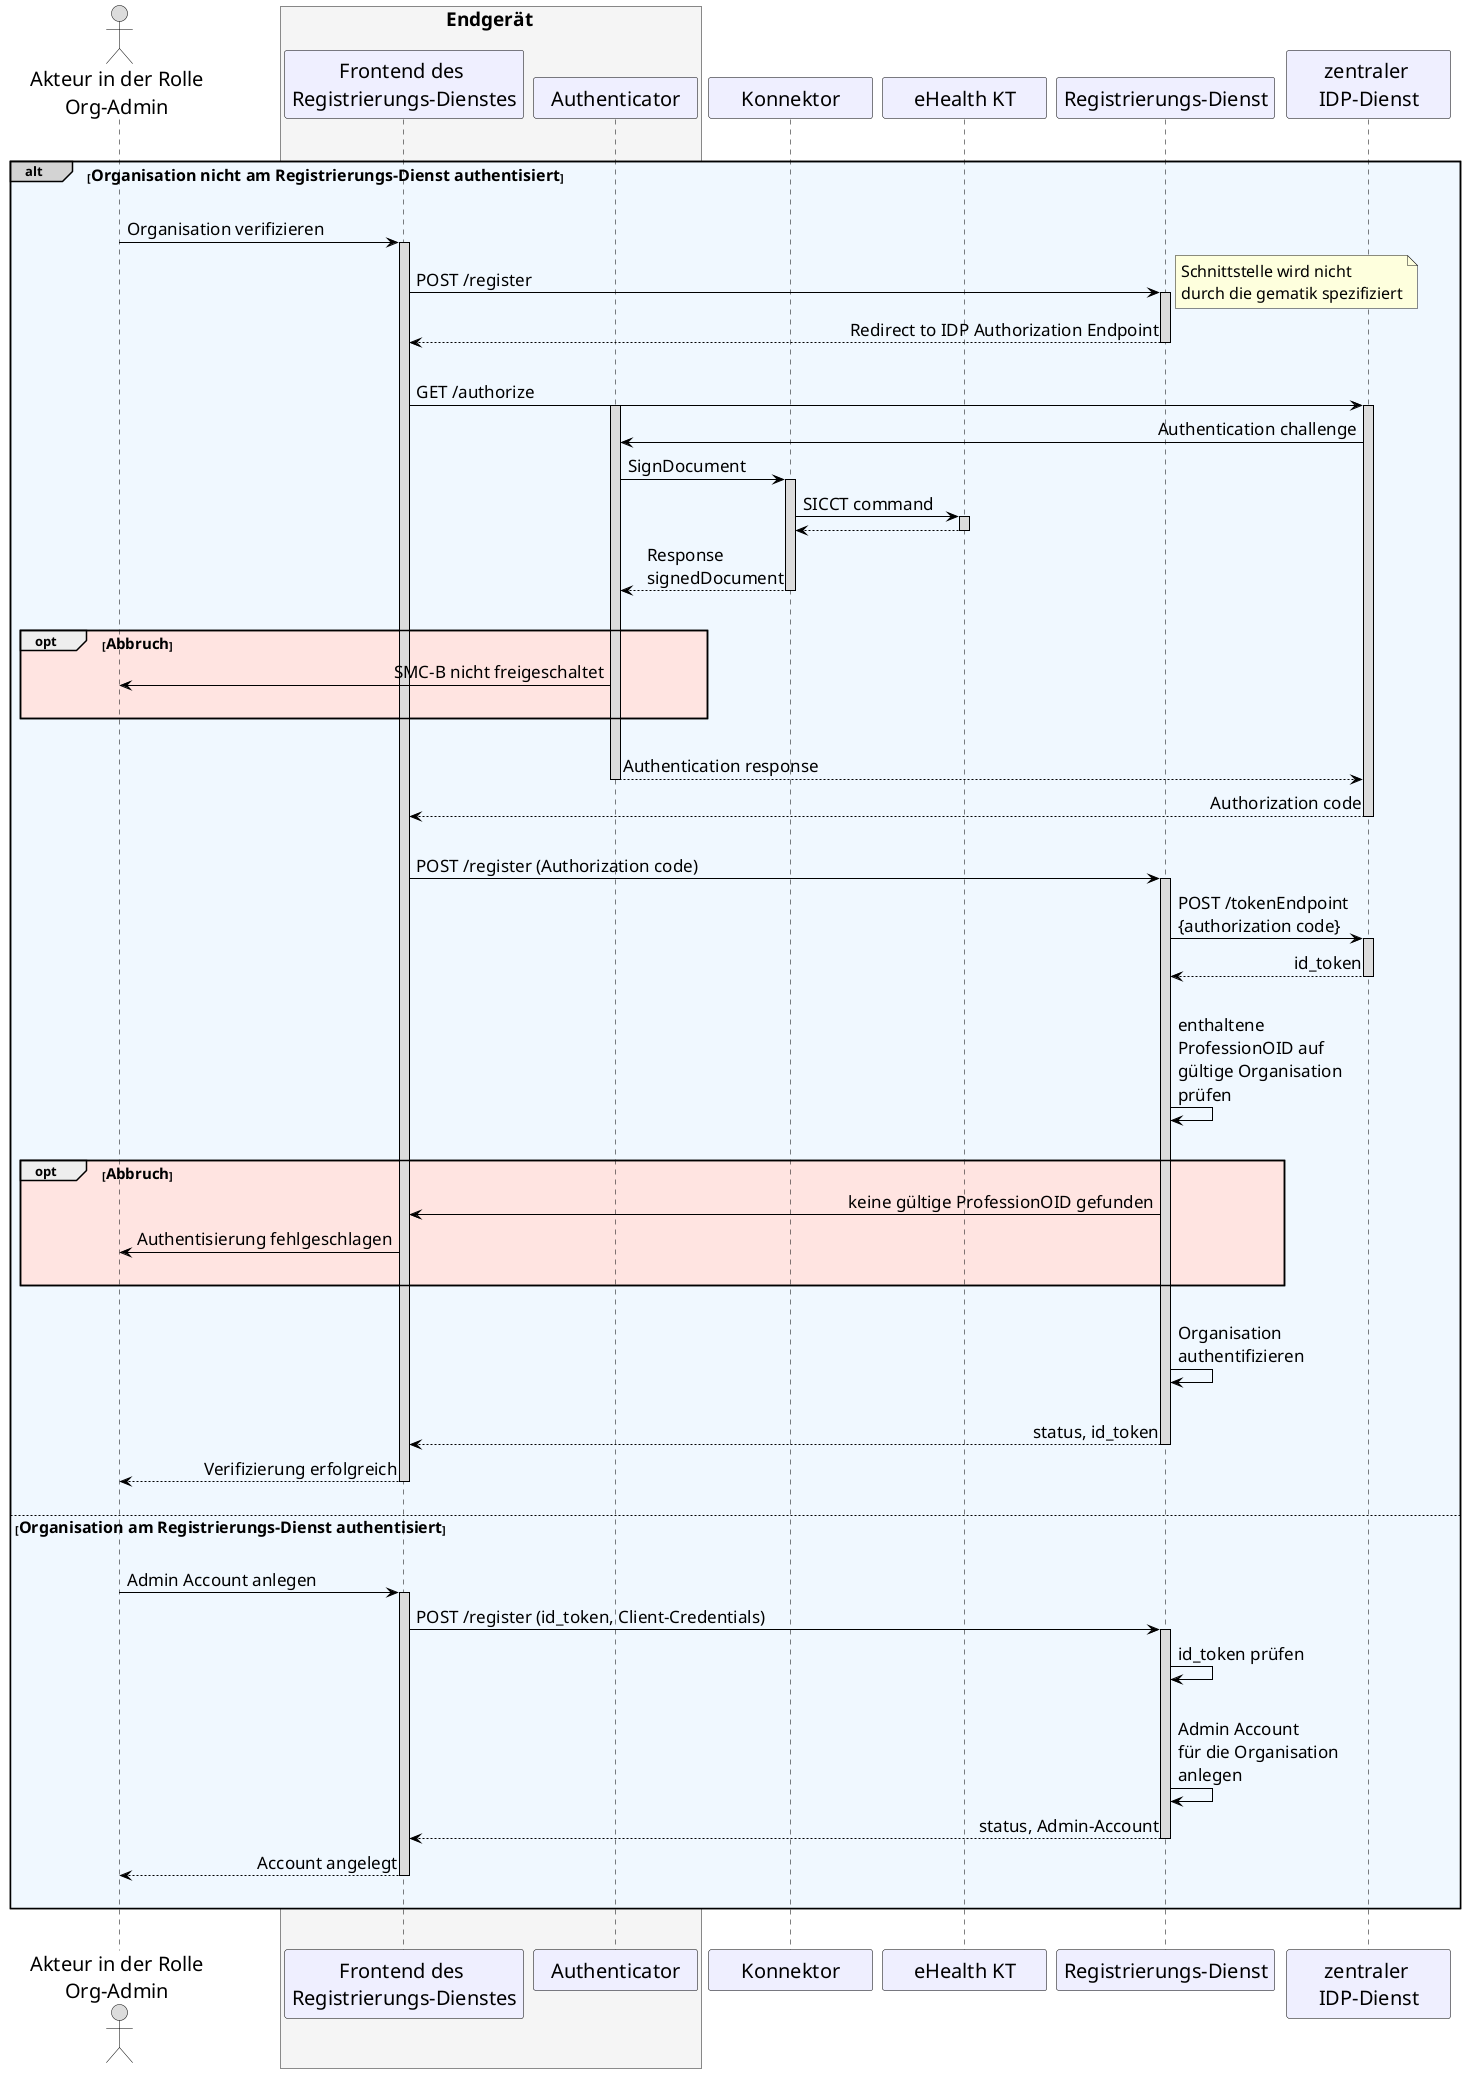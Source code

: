 /' 
# TI-Messenger 1.1
# TI-Messenger-Dienst
# UC - 10103
# Sequence Diagram
# Name: Authentisieren einer Organisation am TI-Messenger-Dienst
'/

@startuml
skinparam sequenceMessageAlign direction
skinparam WrapWidth 300
skinparam minClassWidth 150
skinparam BoxPadding 1
scale max 2048 width

skinparam sequence {
ArrowColor black
ArrowFontSize 17
ActorBorderColor black
LifeLineBorderColor black
LifeLineBackgroundColor Gainsboro

ParticipantBorderColor Motivation
ParticipantBackgroundColor Motivation
ParticipantFontName Impact
ParticipantFontSize 20
ParticipantFontColor black
ParticipantBorderColor Black
ParticipantBackgroundColor MOTIVATION

ActorBackgroundColor Gainsboro
ActorFontColor black
ActorFontSize 20
ActorFontName Aapex
}

  actor oa as "Akteur in der Rolle\nOrg-Admin"
    box <size:19>Endgerät</size> #WhiteSmoke
    participant wb as "Frontend des \nRegistrierungs-Dienstes"
    participant au as "Authenticator"
    end box
  participant ko as "Konnektor"
  participant kt as "eHealth KT"
  participant rd as "Registrierungs-Dienst"
  participant ip as "zentraler \nIDP-Dienst"

|||
alt#LightGrey #AliceBlue <size:16>Organisation nicht am Registrierungs-Dienst authentisiert</size>
|||
      oa -> wb: Organisation verifizieren
        activate wb
      wb -> rd:POST /register 
      note right: <size:16>Schnittstelle wird nicht \n<size:16>durch die gematik spezifiziert</size>
        activate rd
      rd --> wb: Redirect to IDP Authorization Endpoint
        deactivate rd
      |||
      wb -> ip: GET /authorize
        activate au
        activate ip
      ip -> au: Authentication challenge
      au -> ko: SignDocument
        activate ko
      ko -> kt: SICCT command
        activate kt
      kt --> ko
        deactivate kt
      ko --> au: Response \nsignedDocument
      |||
        deactivate ko
    
    opt #MistyRose <size:15>Abbruch</size>
      au -> oa: SMC-B nicht freigeschaltet 
      |||
    end
      |||
      au -->ip: Authentication response
        deactivate au
      ip --> wb: Authorization code
        deactivate ip
      |||
      wb -> rd: POST /register (Authorization code)
        activate rd
      rd -> ip: POST /tokenEndpoint\n{authorization code}
        activate ip
      ip --> rd: id_token
        deactivate ip
      |||
      rd -> rd: enthaltene \nProfessionOID auf \ngültige Organisation \nprüfen
      |||
      
    opt #MistyRose <size:15>Abbruch</size>
      rd -> wb: keine gültige ProfessionOID gefunden
      wb -> oa: Authentisierung fehlgeschlagen
      |||
    end  
    
      |||
      rd-> rd: Organisation \nauthentifizieren
      |||
      
      rd --> wb: status, id_token
        deactivate rd
      wb --> oa: Verifizierung erfolgreich
        deactivate wb
      |||  
      
      else <size:16>Organisation am Registrierungs-Dienst authentisiert</size>
        |||
        oa -> wb: Admin Account anlegen
          activate wb
        wb -> rd: POST /register (id_token, Client-Credentials)
          activate rd
        rd -> rd: id_token prüfen
        |||
        rd -> rd: Admin Account \nfür die Organisation \nanlegen
        rd --> wb: status, Admin-Account
          deactivate rd
        wb --> oa: Account angelegt
          deactivate wb
        |||
end
|||
@enduml
